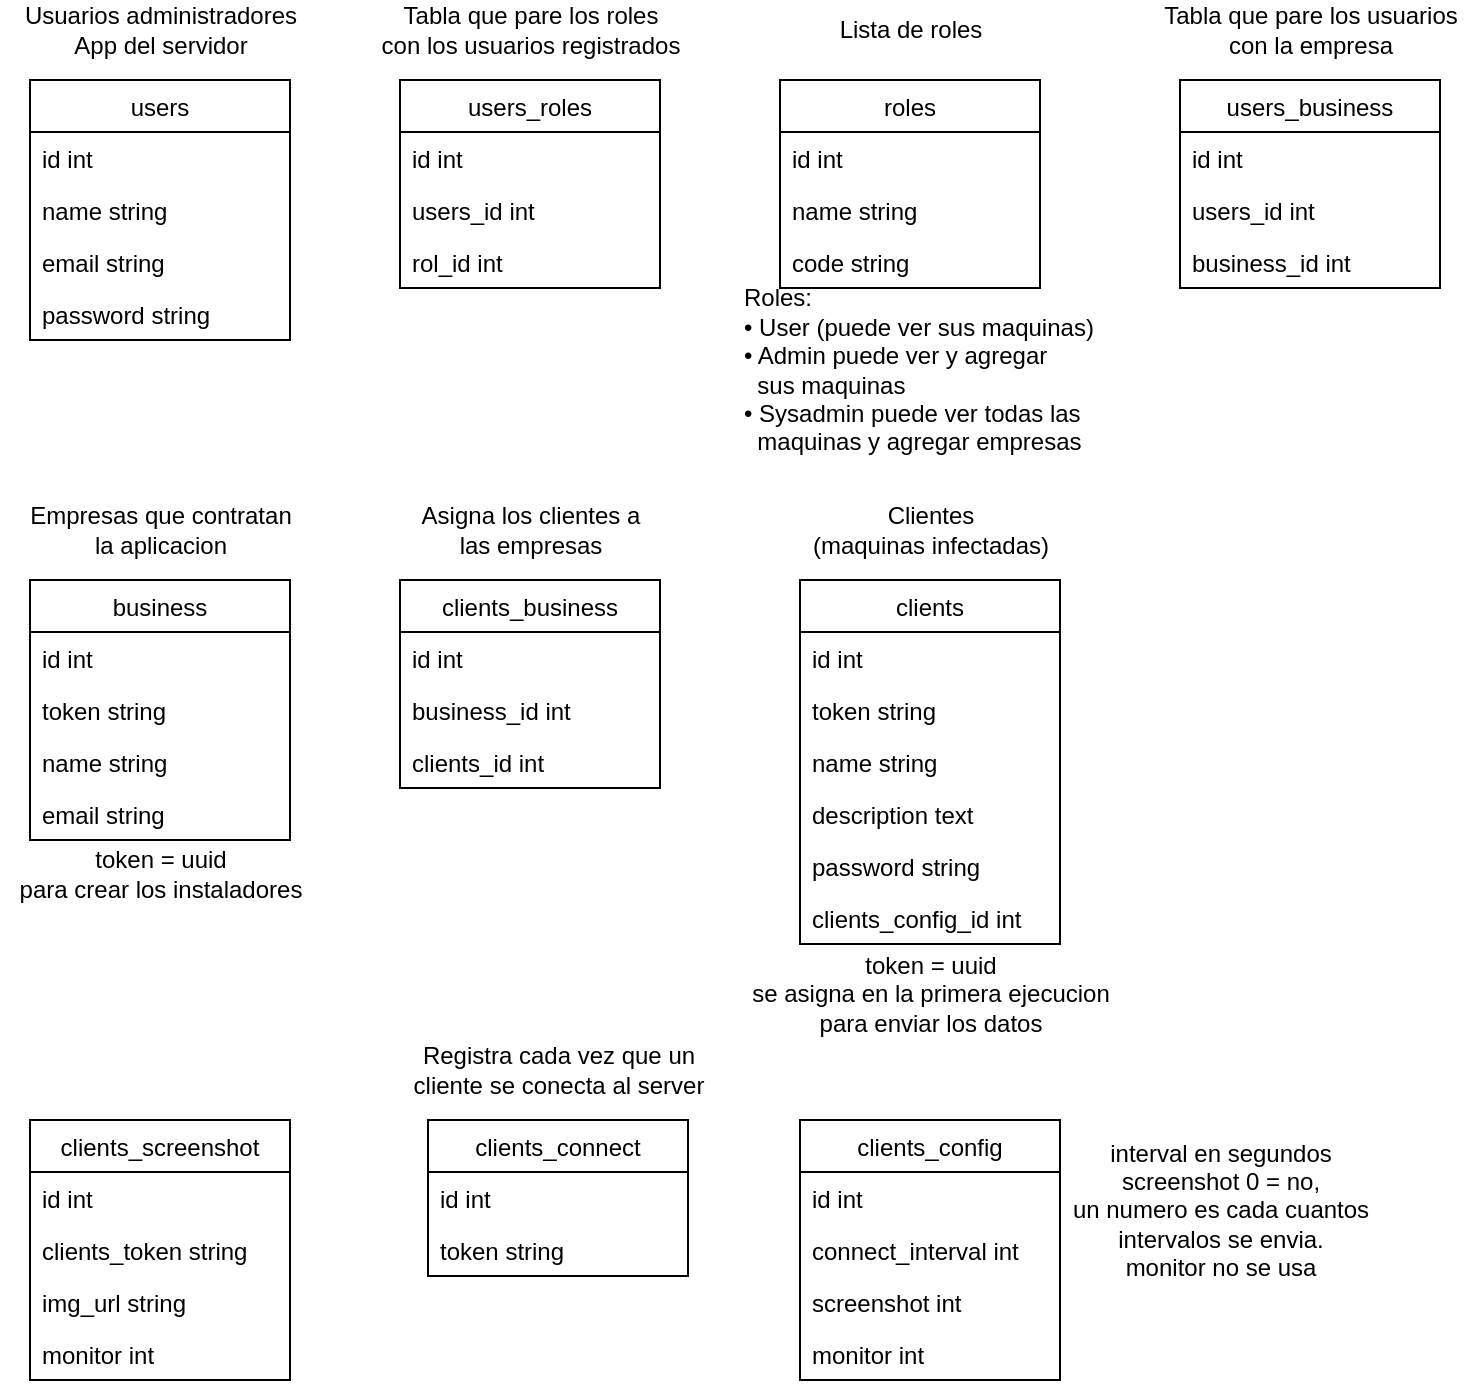 <mxfile version="14.2.7" type="device"><diagram id="WzElBnlRLBena6MgpJEG" name="Page-1"><mxGraphModel dx="1422" dy="772" grid="1" gridSize="10" guides="1" tooltips="1" connect="1" arrows="1" fold="1" page="1" pageScale="1" pageWidth="827" pageHeight="1169" math="0" shadow="0"><root><mxCell id="0"/><mxCell id="1" parent="0"/><mxCell id="FCGO5O_5a4OQX21wHEqa-21" value="Usuarios administradores&lt;br&gt;App del servidor" style="text;html=1;align=center;verticalAlign=middle;resizable=0;points=[];autosize=1;" parent="1" vertex="1"><mxGeometry x="75" y="20" width="150" height="30" as="geometry"/></mxCell><mxCell id="FCGO5O_5a4OQX21wHEqa-25" value="users" style="swimlane;fontStyle=0;childLayout=stackLayout;horizontal=1;startSize=26;fillColor=none;horizontalStack=0;resizeParent=1;resizeParentMax=0;resizeLast=0;collapsible=1;marginBottom=0;" parent="1" vertex="1"><mxGeometry x="85" y="60" width="130" height="130" as="geometry"/></mxCell><mxCell id="FCGO5O_5a4OQX21wHEqa-26" value="id int" style="text;strokeColor=none;fillColor=none;align=left;verticalAlign=top;spacingLeft=4;spacingRight=4;overflow=hidden;rotatable=0;points=[[0,0.5],[1,0.5]];portConstraint=eastwest;" parent="FCGO5O_5a4OQX21wHEqa-25" vertex="1"><mxGeometry y="26" width="130" height="26" as="geometry"/></mxCell><mxCell id="FCGO5O_5a4OQX21wHEqa-27" value="name string" style="text;strokeColor=none;fillColor=none;align=left;verticalAlign=top;spacingLeft=4;spacingRight=4;overflow=hidden;rotatable=0;points=[[0,0.5],[1,0.5]];portConstraint=eastwest;" parent="FCGO5O_5a4OQX21wHEqa-25" vertex="1"><mxGeometry y="52" width="130" height="26" as="geometry"/></mxCell><mxCell id="FCGO5O_5a4OQX21wHEqa-28" value="email string" style="text;strokeColor=none;fillColor=none;align=left;verticalAlign=top;spacingLeft=4;spacingRight=4;overflow=hidden;rotatable=0;points=[[0,0.5],[1,0.5]];portConstraint=eastwest;" parent="FCGO5O_5a4OQX21wHEqa-25" vertex="1"><mxGeometry y="78" width="130" height="26" as="geometry"/></mxCell><mxCell id="FCGO5O_5a4OQX21wHEqa-29" value="password string" style="text;strokeColor=none;fillColor=none;align=left;verticalAlign=top;spacingLeft=4;spacingRight=4;overflow=hidden;rotatable=0;points=[[0,0.5],[1,0.5]];portConstraint=eastwest;" parent="FCGO5O_5a4OQX21wHEqa-25" vertex="1"><mxGeometry y="104" width="130" height="26" as="geometry"/></mxCell><mxCell id="FCGO5O_5a4OQX21wHEqa-30" value="users_roles" style="swimlane;fontStyle=0;childLayout=stackLayout;horizontal=1;startSize=26;fillColor=none;horizontalStack=0;resizeParent=1;resizeParentMax=0;resizeLast=0;collapsible=1;marginBottom=0;" parent="1" vertex="1"><mxGeometry x="270" y="60" width="130" height="104" as="geometry"/></mxCell><mxCell id="FCGO5O_5a4OQX21wHEqa-31" value="id int" style="text;strokeColor=none;fillColor=none;align=left;verticalAlign=top;spacingLeft=4;spacingRight=4;overflow=hidden;rotatable=0;points=[[0,0.5],[1,0.5]];portConstraint=eastwest;" parent="FCGO5O_5a4OQX21wHEqa-30" vertex="1"><mxGeometry y="26" width="130" height="26" as="geometry"/></mxCell><mxCell id="FCGO5O_5a4OQX21wHEqa-32" value="users_id int" style="text;strokeColor=none;fillColor=none;align=left;verticalAlign=top;spacingLeft=4;spacingRight=4;overflow=hidden;rotatable=0;points=[[0,0.5],[1,0.5]];portConstraint=eastwest;" parent="FCGO5O_5a4OQX21wHEqa-30" vertex="1"><mxGeometry y="52" width="130" height="26" as="geometry"/></mxCell><mxCell id="FCGO5O_5a4OQX21wHEqa-33" value="rol_id int" style="text;strokeColor=none;fillColor=none;align=left;verticalAlign=top;spacingLeft=4;spacingRight=4;overflow=hidden;rotatable=0;points=[[0,0.5],[1,0.5]];portConstraint=eastwest;" parent="FCGO5O_5a4OQX21wHEqa-30" vertex="1"><mxGeometry y="78" width="130" height="26" as="geometry"/></mxCell><mxCell id="FCGO5O_5a4OQX21wHEqa-48" value="roles" style="swimlane;fontStyle=0;childLayout=stackLayout;horizontal=1;startSize=26;fillColor=none;horizontalStack=0;resizeParent=1;resizeParentMax=0;resizeLast=0;collapsible=1;marginBottom=0;" parent="1" vertex="1"><mxGeometry x="460" y="60" width="130" height="104" as="geometry"/></mxCell><mxCell id="FCGO5O_5a4OQX21wHEqa-49" value="id int" style="text;strokeColor=none;fillColor=none;align=left;verticalAlign=top;spacingLeft=4;spacingRight=4;overflow=hidden;rotatable=0;points=[[0,0.5],[1,0.5]];portConstraint=eastwest;" parent="FCGO5O_5a4OQX21wHEqa-48" vertex="1"><mxGeometry y="26" width="130" height="26" as="geometry"/></mxCell><mxCell id="FCGO5O_5a4OQX21wHEqa-50" value="name string" style="text;strokeColor=none;fillColor=none;align=left;verticalAlign=top;spacingLeft=4;spacingRight=4;overflow=hidden;rotatable=0;points=[[0,0.5],[1,0.5]];portConstraint=eastwest;" parent="FCGO5O_5a4OQX21wHEqa-48" vertex="1"><mxGeometry y="52" width="130" height="26" as="geometry"/></mxCell><mxCell id="FCGO5O_5a4OQX21wHEqa-122" value="code string" style="text;strokeColor=none;fillColor=none;align=left;verticalAlign=top;spacingLeft=4;spacingRight=4;overflow=hidden;rotatable=0;points=[[0,0.5],[1,0.5]];portConstraint=eastwest;" parent="FCGO5O_5a4OQX21wHEqa-48" vertex="1"><mxGeometry y="78" width="130" height="26" as="geometry"/></mxCell><mxCell id="FCGO5O_5a4OQX21wHEqa-57" value="Tabla que pare los roles&lt;br&gt;con los usuarios registrados" style="text;html=1;align=center;verticalAlign=middle;resizable=0;points=[];autosize=1;" parent="1" vertex="1"><mxGeometry x="255" y="20" width="160" height="30" as="geometry"/></mxCell><mxCell id="FCGO5O_5a4OQX21wHEqa-58" value="Lista de roles" style="text;html=1;align=center;verticalAlign=middle;resizable=0;points=[];autosize=1;" parent="1" vertex="1"><mxGeometry x="480" y="25" width="90" height="20" as="geometry"/></mxCell><mxCell id="FCGO5O_5a4OQX21wHEqa-59" value="Roles:&lt;br&gt;• User (puede ver sus maquinas)&lt;br&gt;• Admin puede ver y agregar&lt;br&gt;&amp;nbsp; sus maquinas&lt;br&gt;• Sysadmin puede ver todas las&lt;br&gt;&amp;nbsp; maquinas y agregar empresas" style="text;html=1;align=left;verticalAlign=middle;resizable=0;points=[];autosize=1;" parent="1" vertex="1"><mxGeometry x="440" y="160" width="190" height="90" as="geometry"/></mxCell><mxCell id="FCGO5O_5a4OQX21wHEqa-60" value="business" style="swimlane;fontStyle=0;childLayout=stackLayout;horizontal=1;startSize=26;fillColor=none;horizontalStack=0;resizeParent=1;resizeParentMax=0;resizeLast=0;collapsible=1;marginBottom=0;" parent="1" vertex="1"><mxGeometry x="85" y="310" width="130" height="130" as="geometry"><mxRectangle x="670" y="340" width="60" height="26" as="alternateBounds"/></mxGeometry></mxCell><mxCell id="FCGO5O_5a4OQX21wHEqa-61" value="id int" style="text;strokeColor=none;fillColor=none;align=left;verticalAlign=top;spacingLeft=4;spacingRight=4;overflow=hidden;rotatable=0;points=[[0,0.5],[1,0.5]];portConstraint=eastwest;" parent="FCGO5O_5a4OQX21wHEqa-60" vertex="1"><mxGeometry y="26" width="130" height="26" as="geometry"/></mxCell><mxCell id="FCGO5O_5a4OQX21wHEqa-90" value="token string" style="text;strokeColor=none;fillColor=none;align=left;verticalAlign=top;spacingLeft=4;spacingRight=4;overflow=hidden;rotatable=0;points=[[0,0.5],[1,0.5]];portConstraint=eastwest;" parent="FCGO5O_5a4OQX21wHEqa-60" vertex="1"><mxGeometry y="52" width="130" height="26" as="geometry"/></mxCell><mxCell id="FCGO5O_5a4OQX21wHEqa-62" value="name string" style="text;strokeColor=none;fillColor=none;align=left;verticalAlign=top;spacingLeft=4;spacingRight=4;overflow=hidden;rotatable=0;points=[[0,0.5],[1,0.5]];portConstraint=eastwest;" parent="FCGO5O_5a4OQX21wHEqa-60" vertex="1"><mxGeometry y="78" width="130" height="26" as="geometry"/></mxCell><mxCell id="FCGO5O_5a4OQX21wHEqa-63" value="email string" style="text;strokeColor=none;fillColor=none;align=left;verticalAlign=top;spacingLeft=4;spacingRight=4;overflow=hidden;rotatable=0;points=[[0,0.5],[1,0.5]];portConstraint=eastwest;" parent="FCGO5O_5a4OQX21wHEqa-60" vertex="1"><mxGeometry y="104" width="130" height="26" as="geometry"/></mxCell><mxCell id="FCGO5O_5a4OQX21wHEqa-69" value="clients_business" style="swimlane;fontStyle=0;childLayout=stackLayout;horizontal=1;startSize=26;fillColor=none;horizontalStack=0;resizeParent=1;resizeParentMax=0;resizeLast=0;collapsible=1;marginBottom=0;" parent="1" vertex="1"><mxGeometry x="270" y="310" width="130" height="104" as="geometry"><mxRectangle x="670" y="340" width="60" height="26" as="alternateBounds"/></mxGeometry></mxCell><mxCell id="FCGO5O_5a4OQX21wHEqa-70" value="id int" style="text;strokeColor=none;fillColor=none;align=left;verticalAlign=top;spacingLeft=4;spacingRight=4;overflow=hidden;rotatable=0;points=[[0,0.5],[1,0.5]];portConstraint=eastwest;" parent="FCGO5O_5a4OQX21wHEqa-69" vertex="1"><mxGeometry y="26" width="130" height="26" as="geometry"/></mxCell><mxCell id="FCGO5O_5a4OQX21wHEqa-72" value="business_id int" style="text;strokeColor=none;fillColor=none;align=left;verticalAlign=top;spacingLeft=4;spacingRight=4;overflow=hidden;rotatable=0;points=[[0,0.5],[1,0.5]];portConstraint=eastwest;" parent="FCGO5O_5a4OQX21wHEqa-69" vertex="1"><mxGeometry y="52" width="130" height="26" as="geometry"/></mxCell><mxCell id="FCGO5O_5a4OQX21wHEqa-71" value="clients_id int" style="text;strokeColor=none;fillColor=none;align=left;verticalAlign=top;spacingLeft=4;spacingRight=4;overflow=hidden;rotatable=0;points=[[0,0.5],[1,0.5]];portConstraint=eastwest;" parent="FCGO5O_5a4OQX21wHEqa-69" vertex="1"><mxGeometry y="78" width="130" height="26" as="geometry"/></mxCell><mxCell id="FCGO5O_5a4OQX21wHEqa-78" value="clients" style="swimlane;fontStyle=0;childLayout=stackLayout;horizontal=1;startSize=26;fillColor=none;horizontalStack=0;resizeParent=1;resizeParentMax=0;resizeLast=0;collapsible=1;marginBottom=0;" parent="1" vertex="1"><mxGeometry x="470" y="310" width="130" height="182" as="geometry"><mxRectangle x="670" y="340" width="60" height="26" as="alternateBounds"/></mxGeometry></mxCell><mxCell id="FCGO5O_5a4OQX21wHEqa-79" value="id int" style="text;strokeColor=none;fillColor=none;align=left;verticalAlign=top;spacingLeft=4;spacingRight=4;overflow=hidden;rotatable=0;points=[[0,0.5],[1,0.5]];portConstraint=eastwest;" parent="FCGO5O_5a4OQX21wHEqa-78" vertex="1"><mxGeometry y="26" width="130" height="26" as="geometry"/></mxCell><mxCell id="FCGO5O_5a4OQX21wHEqa-101" value="token string" style="text;strokeColor=none;fillColor=none;align=left;verticalAlign=top;spacingLeft=4;spacingRight=4;overflow=hidden;rotatable=0;points=[[0,0.5],[1,0.5]];portConstraint=eastwest;" parent="FCGO5O_5a4OQX21wHEqa-78" vertex="1"><mxGeometry y="52" width="130" height="26" as="geometry"/></mxCell><mxCell id="FCGO5O_5a4OQX21wHEqa-80" value="name string" style="text;strokeColor=none;fillColor=none;align=left;verticalAlign=top;spacingLeft=4;spacingRight=4;overflow=hidden;rotatable=0;points=[[0,0.5],[1,0.5]];portConstraint=eastwest;" parent="FCGO5O_5a4OQX21wHEqa-78" vertex="1"><mxGeometry y="78" width="130" height="26" as="geometry"/></mxCell><mxCell id="FCGO5O_5a4OQX21wHEqa-83" value="description text" style="text;strokeColor=none;fillColor=none;align=left;verticalAlign=top;spacingLeft=4;spacingRight=4;overflow=hidden;rotatable=0;points=[[0,0.5],[1,0.5]];portConstraint=eastwest;" parent="FCGO5O_5a4OQX21wHEqa-78" vertex="1"><mxGeometry y="104" width="130" height="26" as="geometry"/></mxCell><mxCell id="FCGO5O_5a4OQX21wHEqa-82" value="password string" style="text;strokeColor=none;fillColor=none;align=left;verticalAlign=top;spacingLeft=4;spacingRight=4;overflow=hidden;rotatable=0;points=[[0,0.5],[1,0.5]];portConstraint=eastwest;" parent="FCGO5O_5a4OQX21wHEqa-78" vertex="1"><mxGeometry y="130" width="130" height="26" as="geometry"/></mxCell><mxCell id="FCGO5O_5a4OQX21wHEqa-121" value="clients_config_id int" style="text;strokeColor=none;fillColor=none;align=left;verticalAlign=top;spacingLeft=4;spacingRight=4;overflow=hidden;rotatable=0;points=[[0,0.5],[1,0.5]];portConstraint=eastwest;" parent="FCGO5O_5a4OQX21wHEqa-78" vertex="1"><mxGeometry y="156" width="130" height="26" as="geometry"/></mxCell><mxCell id="FCGO5O_5a4OQX21wHEqa-87" value="Empresas que contratan&lt;br&gt;la aplicacion" style="text;html=1;align=center;verticalAlign=middle;resizable=0;points=[];autosize=1;" parent="1" vertex="1"><mxGeometry x="75" y="270" width="150" height="30" as="geometry"/></mxCell><mxCell id="FCGO5O_5a4OQX21wHEqa-88" value="Asigna los clientes a&lt;br&gt;las empresas" style="text;html=1;align=center;verticalAlign=middle;resizable=0;points=[];autosize=1;" parent="1" vertex="1"><mxGeometry x="275" y="270" width="120" height="30" as="geometry"/></mxCell><mxCell id="FCGO5O_5a4OQX21wHEqa-89" value="Clientes&lt;br&gt;(maquinas infectadas)" style="text;html=1;align=center;verticalAlign=middle;resizable=0;points=[];autosize=1;" parent="1" vertex="1"><mxGeometry x="470" y="270" width="130" height="30" as="geometry"/></mxCell><mxCell id="FCGO5O_5a4OQX21wHEqa-91" value="token = uuid&lt;br&gt;para crear los instaladores" style="text;html=1;align=center;verticalAlign=middle;resizable=0;points=[];autosize=1;" parent="1" vertex="1"><mxGeometry x="70" y="442" width="160" height="30" as="geometry"/></mxCell><mxCell id="FCGO5O_5a4OQX21wHEqa-92" value="clients_screenshot" style="swimlane;fontStyle=0;childLayout=stackLayout;horizontal=1;startSize=26;fillColor=none;horizontalStack=0;resizeParent=1;resizeParentMax=0;resizeLast=0;collapsible=1;marginBottom=0;" parent="1" vertex="1"><mxGeometry x="85" y="580" width="130" height="130" as="geometry"><mxRectangle x="670" y="340" width="60" height="26" as="alternateBounds"/></mxGeometry></mxCell><mxCell id="FCGO5O_5a4OQX21wHEqa-93" value="id int" style="text;strokeColor=none;fillColor=none;align=left;verticalAlign=top;spacingLeft=4;spacingRight=4;overflow=hidden;rotatable=0;points=[[0,0.5],[1,0.5]];portConstraint=eastwest;" parent="FCGO5O_5a4OQX21wHEqa-92" vertex="1"><mxGeometry y="26" width="130" height="26" as="geometry"/></mxCell><mxCell id="FCGO5O_5a4OQX21wHEqa-94" value="clients_token string" style="text;strokeColor=none;fillColor=none;align=left;verticalAlign=top;spacingLeft=4;spacingRight=4;overflow=hidden;rotatable=0;points=[[0,0.5],[1,0.5]];portConstraint=eastwest;" parent="FCGO5O_5a4OQX21wHEqa-92" vertex="1"><mxGeometry y="52" width="130" height="26" as="geometry"/></mxCell><mxCell id="FCGO5O_5a4OQX21wHEqa-95" value="img_url string" style="text;strokeColor=none;fillColor=none;align=left;verticalAlign=top;spacingLeft=4;spacingRight=4;overflow=hidden;rotatable=0;points=[[0,0.5],[1,0.5]];portConstraint=eastwest;" parent="FCGO5O_5a4OQX21wHEqa-92" vertex="1"><mxGeometry y="78" width="130" height="26" as="geometry"/></mxCell><mxCell id="FCGO5O_5a4OQX21wHEqa-103" value="monitor int" style="text;strokeColor=none;fillColor=none;align=left;verticalAlign=top;spacingLeft=4;spacingRight=4;overflow=hidden;rotatable=0;points=[[0,0.5],[1,0.5]];portConstraint=eastwest;" parent="FCGO5O_5a4OQX21wHEqa-92" vertex="1"><mxGeometry y="104" width="130" height="26" as="geometry"/></mxCell><mxCell id="FCGO5O_5a4OQX21wHEqa-102" value="token = uuid&lt;br&gt;se asigna en la primera ejecucion&lt;br&gt;para enviar los datos" style="text;html=1;align=center;verticalAlign=middle;resizable=0;points=[];autosize=1;" parent="1" vertex="1"><mxGeometry x="440" y="492" width="190" height="50" as="geometry"/></mxCell><mxCell id="FCGO5O_5a4OQX21wHEqa-104" value="users_business" style="swimlane;fontStyle=0;childLayout=stackLayout;horizontal=1;startSize=26;fillColor=none;horizontalStack=0;resizeParent=1;resizeParentMax=0;resizeLast=0;collapsible=1;marginBottom=0;" parent="1" vertex="1"><mxGeometry x="660" y="60" width="130" height="104" as="geometry"/></mxCell><mxCell id="FCGO5O_5a4OQX21wHEqa-105" value="id int" style="text;strokeColor=none;fillColor=none;align=left;verticalAlign=top;spacingLeft=4;spacingRight=4;overflow=hidden;rotatable=0;points=[[0,0.5],[1,0.5]];portConstraint=eastwest;" parent="FCGO5O_5a4OQX21wHEqa-104" vertex="1"><mxGeometry y="26" width="130" height="26" as="geometry"/></mxCell><mxCell id="FCGO5O_5a4OQX21wHEqa-106" value="users_id int" style="text;strokeColor=none;fillColor=none;align=left;verticalAlign=top;spacingLeft=4;spacingRight=4;overflow=hidden;rotatable=0;points=[[0,0.5],[1,0.5]];portConstraint=eastwest;" parent="FCGO5O_5a4OQX21wHEqa-104" vertex="1"><mxGeometry y="52" width="130" height="26" as="geometry"/></mxCell><mxCell id="FCGO5O_5a4OQX21wHEqa-107" value="business_id int" style="text;strokeColor=none;fillColor=none;align=left;verticalAlign=top;spacingLeft=4;spacingRight=4;overflow=hidden;rotatable=0;points=[[0,0.5],[1,0.5]];portConstraint=eastwest;" parent="FCGO5O_5a4OQX21wHEqa-104" vertex="1"><mxGeometry y="78" width="130" height="26" as="geometry"/></mxCell><mxCell id="FCGO5O_5a4OQX21wHEqa-108" value="Tabla que pare los usuarios&lt;br&gt;con la empresa" style="text;html=1;align=center;verticalAlign=middle;resizable=0;points=[];autosize=1;" parent="1" vertex="1"><mxGeometry x="645" y="20" width="160" height="30" as="geometry"/></mxCell><mxCell id="FCGO5O_5a4OQX21wHEqa-109" value="clients_connect" style="swimlane;fontStyle=0;childLayout=stackLayout;horizontal=1;startSize=26;fillColor=none;horizontalStack=0;resizeParent=1;resizeParentMax=0;resizeLast=0;collapsible=1;marginBottom=0;" parent="1" vertex="1"><mxGeometry x="284" y="580" width="130" height="78" as="geometry"><mxRectangle x="670" y="340" width="60" height="26" as="alternateBounds"/></mxGeometry></mxCell><mxCell id="FCGO5O_5a4OQX21wHEqa-110" value="id int" style="text;strokeColor=none;fillColor=none;align=left;verticalAlign=top;spacingLeft=4;spacingRight=4;overflow=hidden;rotatable=0;points=[[0,0.5],[1,0.5]];portConstraint=eastwest;" parent="FCGO5O_5a4OQX21wHEqa-109" vertex="1"><mxGeometry y="26" width="130" height="26" as="geometry"/></mxCell><mxCell id="FCGO5O_5a4OQX21wHEqa-111" value="token string" style="text;strokeColor=none;fillColor=none;align=left;verticalAlign=top;spacingLeft=4;spacingRight=4;overflow=hidden;rotatable=0;points=[[0,0.5],[1,0.5]];portConstraint=eastwest;" parent="FCGO5O_5a4OQX21wHEqa-109" vertex="1"><mxGeometry y="52" width="130" height="26" as="geometry"/></mxCell><mxCell id="FCGO5O_5a4OQX21wHEqa-115" value="Registra cada vez que un&lt;br&gt;cliente se conecta al server" style="text;html=1;align=center;verticalAlign=middle;resizable=0;points=[];autosize=1;" parent="1" vertex="1"><mxGeometry x="269" y="540" width="160" height="30" as="geometry"/></mxCell><mxCell id="FCGO5O_5a4OQX21wHEqa-116" value="clients_config" style="swimlane;fontStyle=0;childLayout=stackLayout;horizontal=1;startSize=26;fillColor=none;horizontalStack=0;resizeParent=1;resizeParentMax=0;resizeLast=0;collapsible=1;marginBottom=0;" parent="1" vertex="1"><mxGeometry x="470" y="580" width="130" height="130" as="geometry"><mxRectangle x="670" y="340" width="60" height="26" as="alternateBounds"/></mxGeometry></mxCell><mxCell id="FCGO5O_5a4OQX21wHEqa-117" value="id int" style="text;strokeColor=none;fillColor=none;align=left;verticalAlign=top;spacingLeft=4;spacingRight=4;overflow=hidden;rotatable=0;points=[[0,0.5],[1,0.5]];portConstraint=eastwest;" parent="FCGO5O_5a4OQX21wHEqa-116" vertex="1"><mxGeometry y="26" width="130" height="26" as="geometry"/></mxCell><mxCell id="FCGO5O_5a4OQX21wHEqa-119" value="connect_interval int" style="text;strokeColor=none;fillColor=none;align=left;verticalAlign=top;spacingLeft=4;spacingRight=4;overflow=hidden;rotatable=0;points=[[0,0.5],[1,0.5]];portConstraint=eastwest;" parent="FCGO5O_5a4OQX21wHEqa-116" vertex="1"><mxGeometry y="52" width="130" height="26" as="geometry"/></mxCell><mxCell id="FCGO5O_5a4OQX21wHEqa-118" value="screenshot int" style="text;strokeColor=none;fillColor=none;align=left;verticalAlign=top;spacingLeft=4;spacingRight=4;overflow=hidden;rotatable=0;points=[[0,0.5],[1,0.5]];portConstraint=eastwest;" parent="FCGO5O_5a4OQX21wHEqa-116" vertex="1"><mxGeometry y="78" width="130" height="26" as="geometry"/></mxCell><mxCell id="FCGO5O_5a4OQX21wHEqa-120" value="monitor int" style="text;strokeColor=none;fillColor=none;align=left;verticalAlign=top;spacingLeft=4;spacingRight=4;overflow=hidden;rotatable=0;points=[[0,0.5],[1,0.5]];portConstraint=eastwest;" parent="FCGO5O_5a4OQX21wHEqa-116" vertex="1"><mxGeometry y="104" width="130" height="26" as="geometry"/></mxCell><mxCell id="SDG3jIf3wjnNxNBRVRJj-1" value="interval en segundos&lt;br&gt;screenshot 0 = no,&lt;br&gt;un numero es cada cuantos&lt;br&gt;intervalos se envia.&lt;br&gt;monitor no se usa" style="text;html=1;align=center;verticalAlign=middle;resizable=0;points=[];autosize=1;" vertex="1" parent="1"><mxGeometry x="600" y="585" width="160" height="80" as="geometry"/></mxCell></root></mxGraphModel></diagram></mxfile>